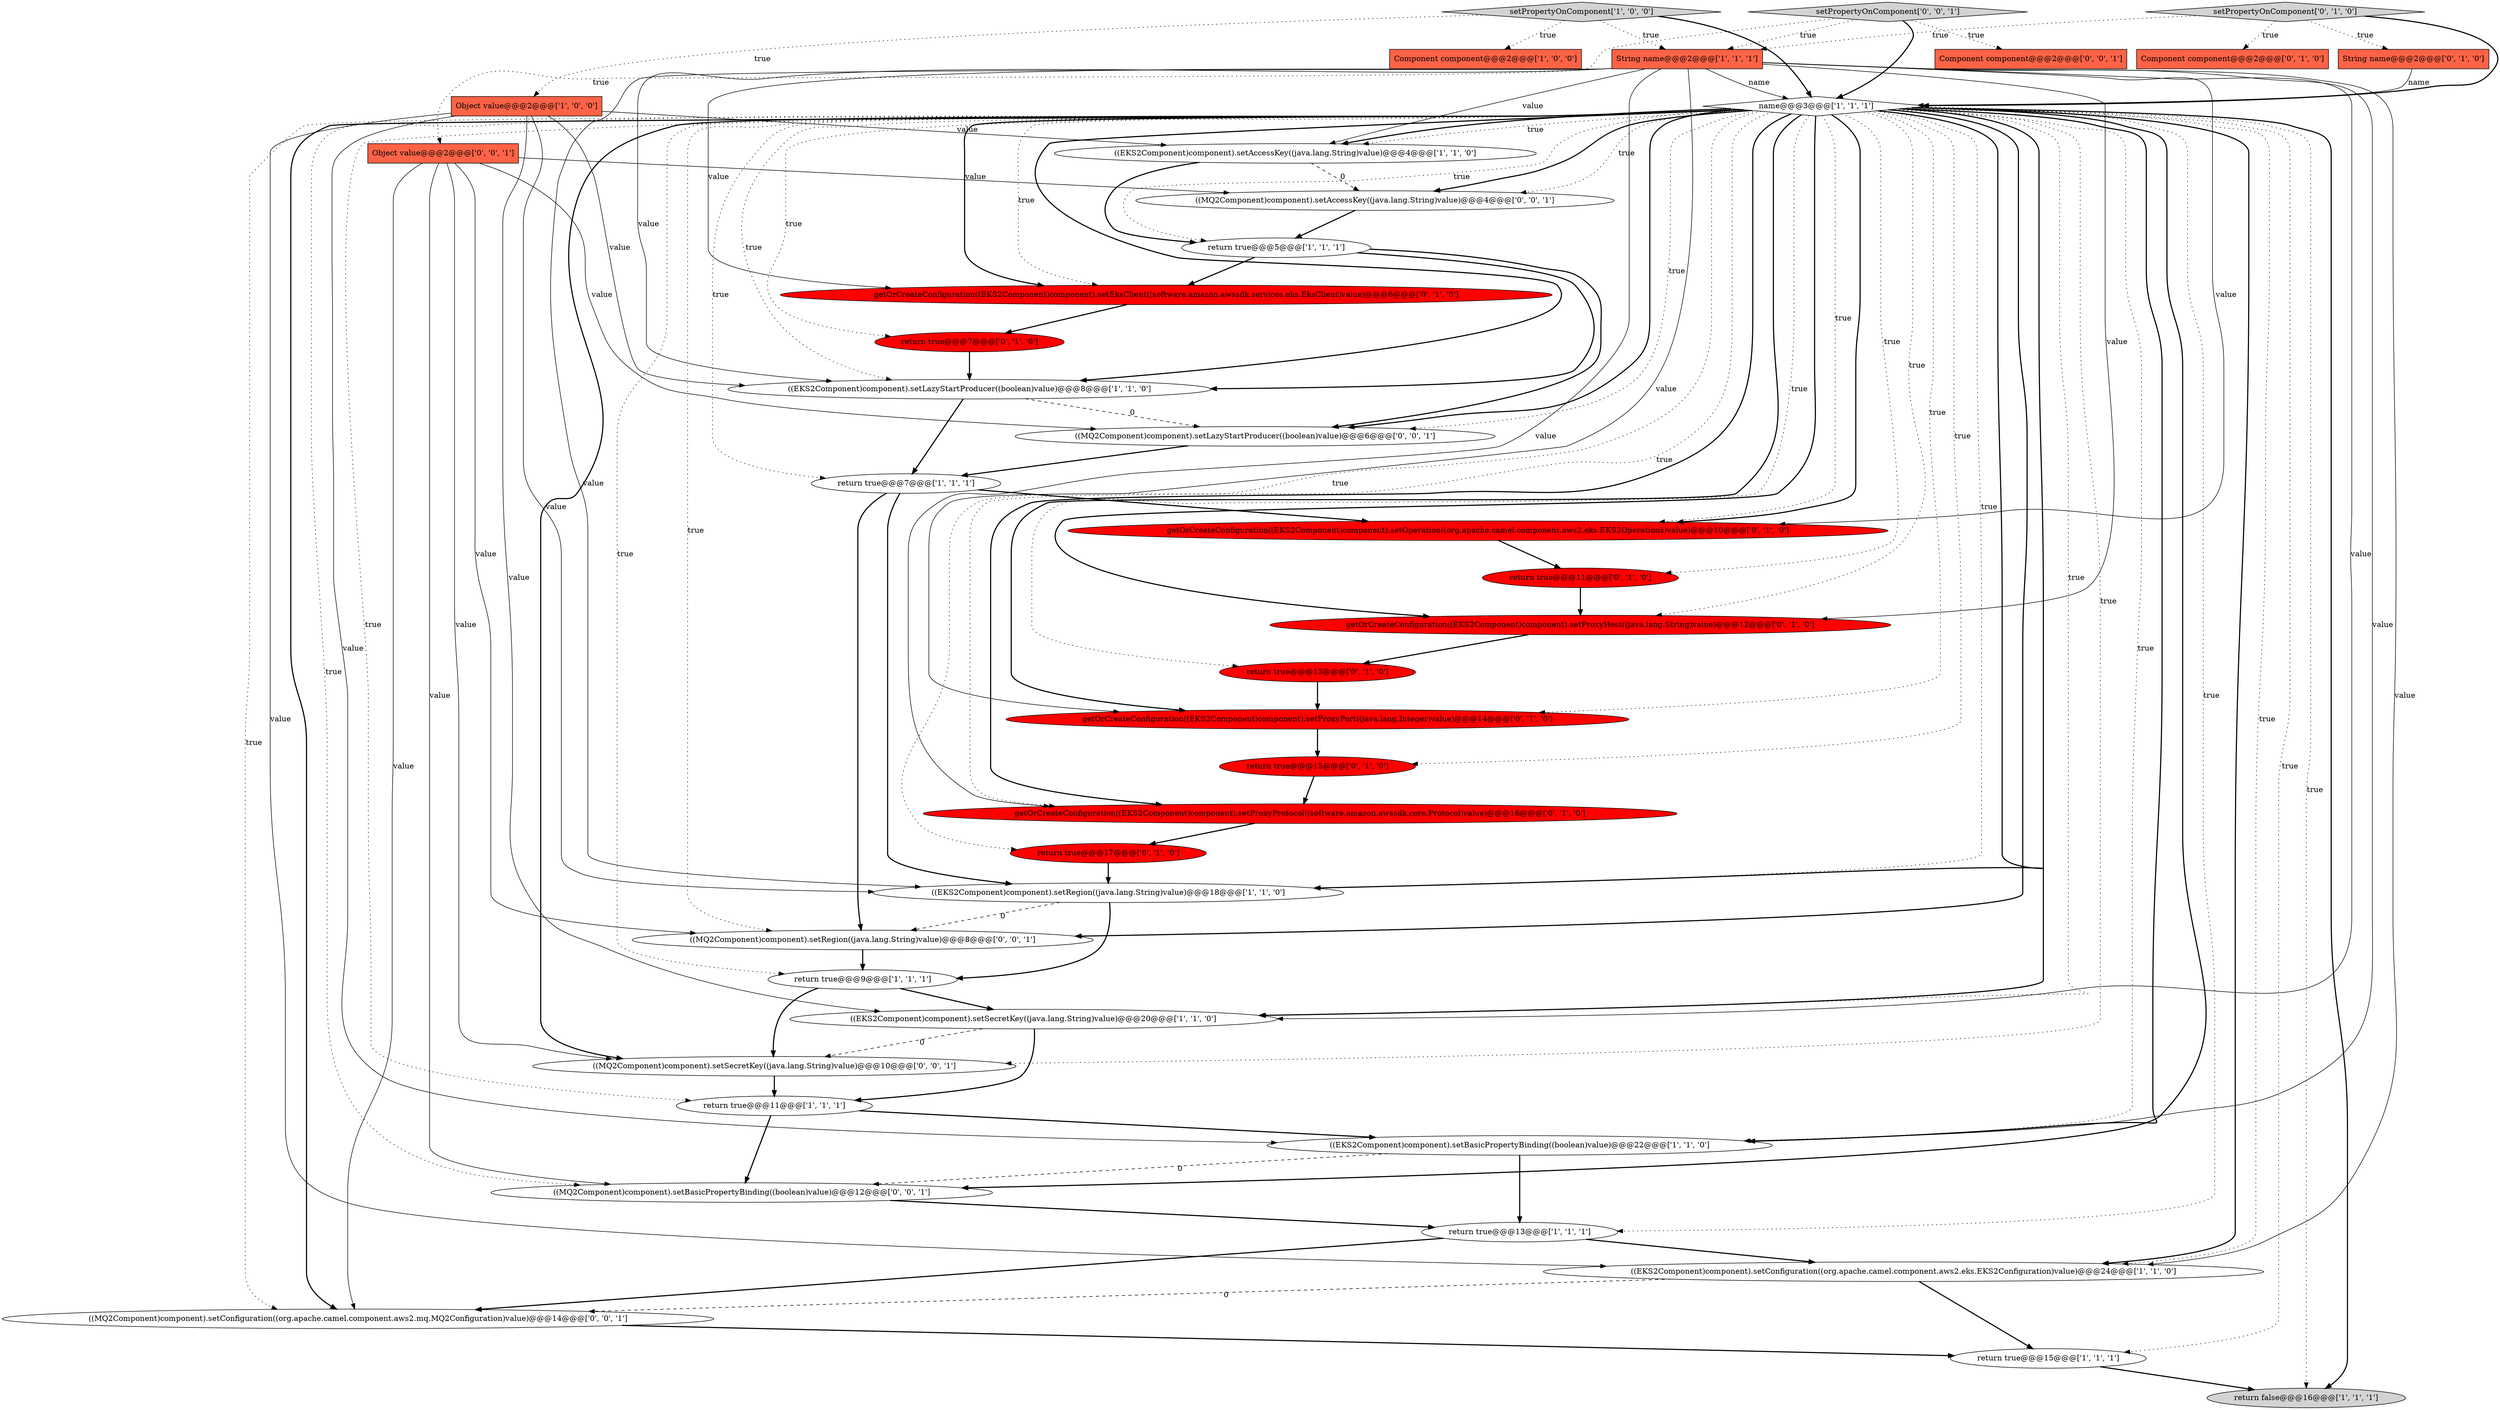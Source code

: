 digraph {
28 [style = filled, label = "setPropertyOnComponent['0', '1', '0']", fillcolor = lightgray, shape = diamond image = "AAA0AAABBB2BBB"];
33 [style = filled, label = "((MQ2Component)component).setRegion((java.lang.String)value)@@@8@@@['0', '0', '1']", fillcolor = white, shape = ellipse image = "AAA0AAABBB3BBB"];
21 [style = filled, label = "getOrCreateConfiguration((EKS2Component)component).setOperation((org.apache.camel.component.aws2.eks.EKS2Operations)value)@@@10@@@['0', '1', '0']", fillcolor = red, shape = ellipse image = "AAA1AAABBB2BBB"];
1 [style = filled, label = "return true@@@11@@@['1', '1', '1']", fillcolor = white, shape = ellipse image = "AAA0AAABBB1BBB"];
24 [style = filled, label = "getOrCreateConfiguration((EKS2Component)component).setEksClient((software.amazon.awssdk.services.eks.EksClient)value)@@@6@@@['0', '1', '0']", fillcolor = red, shape = ellipse image = "AAA1AAABBB2BBB"];
19 [style = filled, label = "Component component@@@2@@@['0', '1', '0']", fillcolor = tomato, shape = box image = "AAA0AAABBB2BBB"];
7 [style = filled, label = "return true@@@9@@@['1', '1', '1']", fillcolor = white, shape = ellipse image = "AAA0AAABBB1BBB"];
20 [style = filled, label = "getOrCreateConfiguration((EKS2Component)component).setProxyProtocol((software.amazon.awssdk.core.Protocol)value)@@@16@@@['0', '1', '0']", fillcolor = red, shape = ellipse image = "AAA1AAABBB2BBB"];
8 [style = filled, label = "return false@@@16@@@['1', '1', '1']", fillcolor = lightgray, shape = ellipse image = "AAA0AAABBB1BBB"];
11 [style = filled, label = "((EKS2Component)component).setSecretKey((java.lang.String)value)@@@20@@@['1', '1', '0']", fillcolor = white, shape = ellipse image = "AAA0AAABBB1BBB"];
13 [style = filled, label = "return true@@@7@@@['1', '1', '1']", fillcolor = white, shape = ellipse image = "AAA0AAABBB1BBB"];
17 [style = filled, label = "return true@@@13@@@['1', '1', '1']", fillcolor = white, shape = ellipse image = "AAA0AAABBB1BBB"];
9 [style = filled, label = "Component component@@@2@@@['1', '0', '0']", fillcolor = tomato, shape = box image = "AAA0AAABBB1BBB"];
29 [style = filled, label = "return true@@@7@@@['0', '1', '0']", fillcolor = red, shape = ellipse image = "AAA1AAABBB2BBB"];
3 [style = filled, label = "((EKS2Component)component).setRegion((java.lang.String)value)@@@18@@@['1', '1', '0']", fillcolor = white, shape = ellipse image = "AAA0AAABBB1BBB"];
30 [style = filled, label = "getOrCreateConfiguration((EKS2Component)component).setProxyHost((java.lang.String)value)@@@12@@@['0', '1', '0']", fillcolor = red, shape = ellipse image = "AAA1AAABBB2BBB"];
12 [style = filled, label = "name@@@3@@@['1', '1', '1']", fillcolor = white, shape = diamond image = "AAA0AAABBB1BBB"];
14 [style = filled, label = "((EKS2Component)component).setConfiguration((org.apache.camel.component.aws2.eks.EKS2Configuration)value)@@@24@@@['1', '1', '0']", fillcolor = white, shape = ellipse image = "AAA0AAABBB1BBB"];
35 [style = filled, label = "Object value@@@2@@@['0', '0', '1']", fillcolor = tomato, shape = box image = "AAA0AAABBB3BBB"];
4 [style = filled, label = "((EKS2Component)component).setBasicPropertyBinding((boolean)value)@@@22@@@['1', '1', '0']", fillcolor = white, shape = ellipse image = "AAA0AAABBB1BBB"];
16 [style = filled, label = "return true@@@5@@@['1', '1', '1']", fillcolor = white, shape = ellipse image = "AAA0AAABBB1BBB"];
2 [style = filled, label = "return true@@@15@@@['1', '1', '1']", fillcolor = white, shape = ellipse image = "AAA0AAABBB1BBB"];
34 [style = filled, label = "Component component@@@2@@@['0', '0', '1']", fillcolor = tomato, shape = box image = "AAA0AAABBB3BBB"];
10 [style = filled, label = "String name@@@2@@@['1', '1', '1']", fillcolor = tomato, shape = box image = "AAA0AAABBB1BBB"];
18 [style = filled, label = "return true@@@15@@@['0', '1', '0']", fillcolor = red, shape = ellipse image = "AAA1AAABBB2BBB"];
5 [style = filled, label = "((EKS2Component)component).setAccessKey((java.lang.String)value)@@@4@@@['1', '1', '0']", fillcolor = white, shape = ellipse image = "AAA0AAABBB1BBB"];
22 [style = filled, label = "return true@@@13@@@['0', '1', '0']", fillcolor = red, shape = ellipse image = "AAA1AAABBB2BBB"];
6 [style = filled, label = "Object value@@@2@@@['1', '0', '0']", fillcolor = tomato, shape = box image = "AAA0AAABBB1BBB"];
0 [style = filled, label = "setPropertyOnComponent['1', '0', '0']", fillcolor = lightgray, shape = diamond image = "AAA0AAABBB1BBB"];
15 [style = filled, label = "((EKS2Component)component).setLazyStartProducer((boolean)value)@@@8@@@['1', '1', '0']", fillcolor = white, shape = ellipse image = "AAA0AAABBB1BBB"];
31 [style = filled, label = "((MQ2Component)component).setAccessKey((java.lang.String)value)@@@4@@@['0', '0', '1']", fillcolor = white, shape = ellipse image = "AAA0AAABBB3BBB"];
39 [style = filled, label = "((MQ2Component)component).setBasicPropertyBinding((boolean)value)@@@12@@@['0', '0', '1']", fillcolor = white, shape = ellipse image = "AAA0AAABBB3BBB"];
27 [style = filled, label = "return true@@@11@@@['0', '1', '0']", fillcolor = red, shape = ellipse image = "AAA1AAABBB2BBB"];
38 [style = filled, label = "setPropertyOnComponent['0', '0', '1']", fillcolor = lightgray, shape = diamond image = "AAA0AAABBB3BBB"];
25 [style = filled, label = "return true@@@17@@@['0', '1', '0']", fillcolor = red, shape = ellipse image = "AAA1AAABBB2BBB"];
26 [style = filled, label = "String name@@@2@@@['0', '1', '0']", fillcolor = tomato, shape = box image = "AAA0AAABBB2BBB"];
32 [style = filled, label = "((MQ2Component)component).setSecretKey((java.lang.String)value)@@@10@@@['0', '0', '1']", fillcolor = white, shape = ellipse image = "AAA0AAABBB3BBB"];
37 [style = filled, label = "((MQ2Component)component).setLazyStartProducer((boolean)value)@@@6@@@['0', '0', '1']", fillcolor = white, shape = ellipse image = "AAA0AAABBB3BBB"];
36 [style = filled, label = "((MQ2Component)component).setConfiguration((org.apache.camel.component.aws2.mq.MQ2Configuration)value)@@@14@@@['0', '0', '1']", fillcolor = white, shape = ellipse image = "AAA0AAABBB3BBB"];
23 [style = filled, label = "getOrCreateConfiguration((EKS2Component)component).setProxyPort((java.lang.Integer)value)@@@14@@@['0', '1', '0']", fillcolor = red, shape = ellipse image = "AAA1AAABBB2BBB"];
11->32 [style = dashed, label="0"];
12->39 [style = dotted, label="true"];
29->15 [style = bold, label=""];
16->37 [style = bold, label=""];
7->32 [style = bold, label=""];
12->5 [style = bold, label=""];
12->8 [style = dotted, label="true"];
38->34 [style = dotted, label="true"];
12->15 [style = dotted, label="true"];
38->12 [style = bold, label=""];
28->19 [style = dotted, label="true"];
4->39 [style = dashed, label="0"];
0->6 [style = dotted, label="true"];
10->3 [style = solid, label="value"];
12->21 [style = dotted, label="true"];
6->4 [style = solid, label="value"];
17->36 [style = bold, label=""];
6->14 [style = solid, label="value"];
12->20 [style = dotted, label="true"];
17->14 [style = bold, label=""];
10->20 [style = solid, label="value"];
36->2 [style = bold, label=""];
10->23 [style = solid, label="value"];
12->33 [style = dotted, label="true"];
33->7 [style = bold, label=""];
12->3 [style = dotted, label="true"];
12->17 [style = dotted, label="true"];
1->4 [style = bold, label=""];
28->10 [style = dotted, label="true"];
15->13 [style = bold, label=""];
7->11 [style = bold, label=""];
12->31 [style = dotted, label="true"];
12->23 [style = dotted, label="true"];
0->10 [style = dotted, label="true"];
3->33 [style = dashed, label="0"];
12->21 [style = bold, label=""];
27->30 [style = bold, label=""];
25->3 [style = bold, label=""];
12->2 [style = dotted, label="true"];
12->11 [style = bold, label=""];
10->14 [style = solid, label="value"];
12->18 [style = dotted, label="true"];
20->25 [style = bold, label=""];
22->23 [style = bold, label=""];
12->37 [style = bold, label=""];
12->11 [style = dotted, label="true"];
10->15 [style = solid, label="value"];
12->27 [style = dotted, label="true"];
12->22 [style = dotted, label="true"];
18->20 [style = bold, label=""];
12->32 [style = dotted, label="true"];
3->7 [style = bold, label=""];
12->14 [style = bold, label=""];
12->33 [style = bold, label=""];
35->39 [style = solid, label="value"];
12->4 [style = dotted, label="true"];
37->13 [style = bold, label=""];
12->7 [style = dotted, label="true"];
12->25 [style = dotted, label="true"];
12->31 [style = bold, label=""];
10->30 [style = solid, label="value"];
35->37 [style = solid, label="value"];
12->37 [style = dotted, label="true"];
1->39 [style = bold, label=""];
38->10 [style = dotted, label="true"];
4->17 [style = bold, label=""];
21->27 [style = bold, label=""];
16->24 [style = bold, label=""];
0->12 [style = bold, label=""];
12->36 [style = dotted, label="true"];
12->36 [style = bold, label=""];
12->32 [style = bold, label=""];
12->20 [style = bold, label=""];
12->24 [style = bold, label=""];
28->12 [style = bold, label=""];
5->16 [style = bold, label=""];
35->33 [style = solid, label="value"];
26->12 [style = solid, label="name"];
12->13 [style = dotted, label="true"];
39->17 [style = bold, label=""];
12->8 [style = bold, label=""];
32->1 [style = bold, label=""];
6->5 [style = solid, label="value"];
12->24 [style = dotted, label="true"];
5->31 [style = dashed, label="0"];
6->11 [style = solid, label="value"];
12->3 [style = bold, label=""];
14->2 [style = bold, label=""];
12->39 [style = bold, label=""];
0->9 [style = dotted, label="true"];
23->18 [style = bold, label=""];
10->5 [style = solid, label="value"];
16->15 [style = bold, label=""];
30->22 [style = bold, label=""];
10->24 [style = solid, label="value"];
12->29 [style = dotted, label="true"];
6->3 [style = solid, label="value"];
11->1 [style = bold, label=""];
31->16 [style = bold, label=""];
15->37 [style = dashed, label="0"];
6->15 [style = solid, label="value"];
12->15 [style = bold, label=""];
12->1 [style = dotted, label="true"];
35->32 [style = solid, label="value"];
12->30 [style = bold, label=""];
10->11 [style = solid, label="value"];
24->29 [style = bold, label=""];
10->12 [style = solid, label="name"];
14->36 [style = dashed, label="0"];
12->30 [style = dotted, label="true"];
12->14 [style = dotted, label="true"];
35->36 [style = solid, label="value"];
13->3 [style = bold, label=""];
12->16 [style = dotted, label="true"];
12->4 [style = bold, label=""];
12->5 [style = dotted, label="true"];
38->35 [style = dotted, label="true"];
28->26 [style = dotted, label="true"];
10->4 [style = solid, label="value"];
10->21 [style = solid, label="value"];
12->23 [style = bold, label=""];
13->33 [style = bold, label=""];
35->31 [style = solid, label="value"];
13->21 [style = bold, label=""];
2->8 [style = bold, label=""];
}
